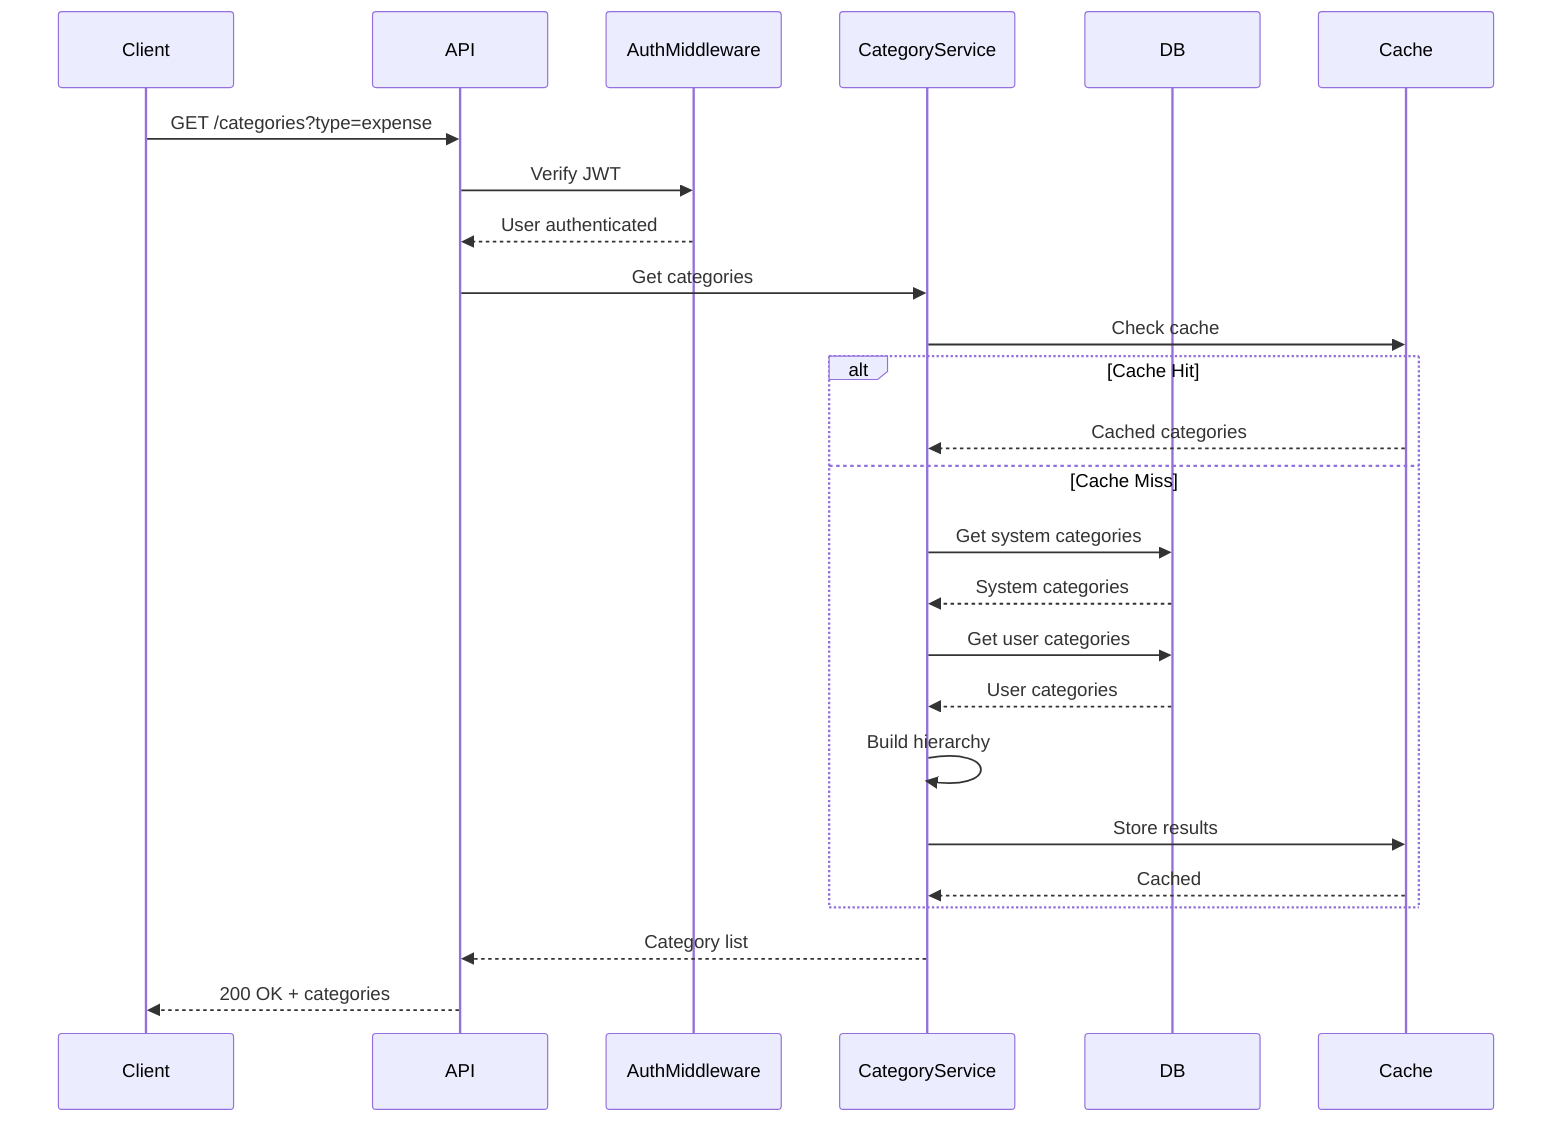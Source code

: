 sequenceDiagram
    participant Client
    participant API
    participant AuthMiddleware
    participant CategoryService
    participant DB
    participant Cache
    
    Client->>API: GET /categories?type=expense
    API->>AuthMiddleware: Verify JWT
    AuthMiddleware-->>API: User authenticated
    API->>CategoryService: Get categories
    CategoryService->>Cache: Check cache
    alt Cache Hit
        Cache-->>CategoryService: Cached categories
    else Cache Miss
        CategoryService->>DB: Get system categories
        DB-->>CategoryService: System categories
        CategoryService->>DB: Get user categories
        DB-->>CategoryService: User categories
        CategoryService->>CategoryService: Build hierarchy
        CategoryService->>Cache: Store results
        Cache-->>CategoryService: Cached
    end
    CategoryService-->>API: Category list
    API-->>Client: 200 OK + categories